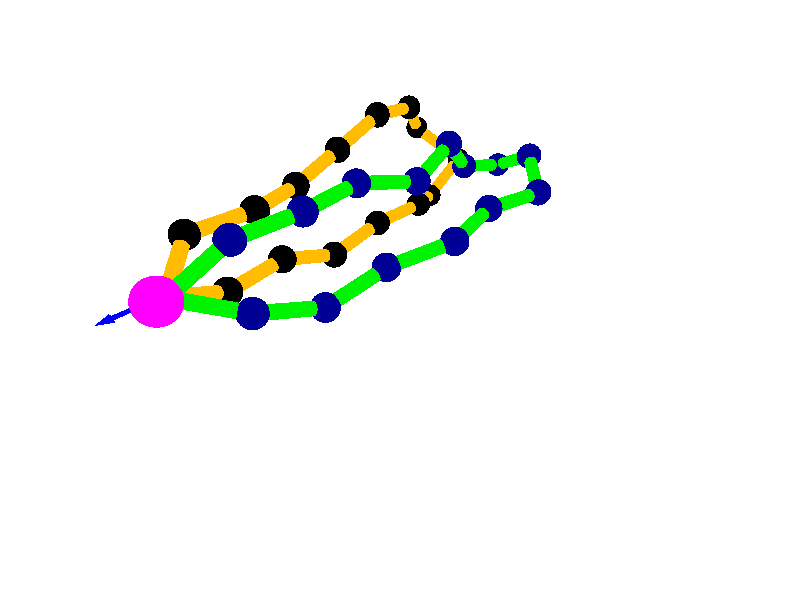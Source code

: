 #include "colors.inc"
#include "textures.inc"

// CAMERA, LIGHTS, AND CHECKERED BACKGROUND PLANE:
camera {location <-10,-10,-10> sky <0,0,-1> look_at 0}
light_source {<-10,-3,-18>, color White}
background { color rgb <1.0, 1.0, 1.0> }
//light_source {<-20, 00,-20>, color .6}
//light_source {<+10,-20,-20>, color .4}

#declare arr = union {
	cylinder {0,<0.5,0,0>, 0.02}
	cone{<0.5,0,0>, 0.04, <0.7,0,0>, 0 }  		
	pigment {color Blue}
	scale <1,2,1>
//	finish{phong 1}
} 





union{	
box {<0,0,0>, <-10.5,-8,-0.0> pigment { color 1.2*White}}
//box {<0,0,0>, <-10.5,-0.0,-5>pigment { color 1.5*White}}
//box {<0,0,0>, <-0.0,-8,-5> pigment { color 1.5*White}}
// grid coordinates
//cylinder {0,<-8,0,0>, 0.05}
//cylinder {0,<0,-6,0>, 0.05}
//cylinder {0,<0,0,-5>, 0.05}
//cylinder {<-8,0,0>,<-8,-6,0>, 0.03}
//cylinder {<0,-6,0>,<-8,-6,0>, 0.03}
//cylinder {<-8,0,0>,<-8,0,-5>, 0.03}
//cylinder {<0,0,-5>,<-8,0,-5>, 0.03}
//cylinder {<0,-6,0>,<0,-6,-5>, 0.03}
//cylinder {<0,0,-5>,<0,-6,-5>, 0.03}

 union{  
 	sphere{<4.2382688749478120E-003,-4.9855054240550783E-002,0>,0.3 texture{pigment{color 2*Magenta}} finish{phong 1}}
	object{arr  rotate<0,0,180>}
	union{	
		sphere{<0.839759, -0.669981, 0.283580>,	0.2}
		sphere{<1.776648, -0.856919, 0.579033>,	0.2 }
		sphere{<2.729676, -1.013058, 0.319497>,	0.2}
		sphere{<3.588657, -1.466057, 0.080869>,	0.2}
		sphere{<4.566778, -1.274397, -0.000029>,	0.2}
		sphere{<5.548086, -1.466831, 0.002032>,	0.2}
		sphere{<6.246263, -0.779688, -0.198925>,	0.2}
		sphere{<6.545694, 0.042727, 0.284785>,	0.2}
		sphere{ <5.579506, 0.044207, 0.026952>,	0.2}
		sphere{<4.859897, -0.206367, -0.620640>,	0.2}
		sphere{<3.917354, -0.428664, -0.371248>,	0.2}
		sphere{<2.964692, -0.196729, -0.567821>,	0.2}
		sphere{<1.970323, -0.296468, -0.531994>,	0.2}
		sphere{ <0.980422, -0.169988, -0.467978>,	0.2}
		texture{pigment{color 0.3*Blue}}
		finish{phong 1}
//		normal { bumps 0.4 scale 0.2 }
	}
		union{	
		sphere{<0.991352, 0.179832, 0.455388>,	0.2}
		sphere{<1.978902, 0.337039, 0.449802>,	0.2 }
		sphere{<2.922226, 0.355975, 0.781135>,	0.2}
		sphere{<3.907897, 0.424925, 0.627196>,	0.2}
		sphere{<4.907107, 0.457357, 0.650151>,	0.2}
		sphere{<5.738312, 0.943304, 0.920254>,	0.2}
		sphere{<6.635515, 1.041961, 0.489798>,	0.2}
		sphere{<6.251149, 1.795838, -0.043055>,	0.2}
		sphere{ <5.595824, 1.372292, -0.668482>,	0.2}
		sphere{<4.630903, 1.151971, -0.811255>,	0.2}
		sphere{<3.683918, 1.061149, -0.503080>,	0.2}
		sphere{<2.727817, 0.898941, -0.259031>,	0.2}
		sphere{<1.790523, 0.554723, -0.313745>,	0.2}
		sphere{ <0.793960, 0.635282, -0.294443>,	0.2}
		texture{pigment{color Black}}
		finish{phong 1}
//		normal { bumps 0.4 scale 0.2 }
	}
	union{	
		cylinder {<0.117377, -0.031596, 0.017820>,<0.839759, -0.669981, 0.283580>, 0.1}
		cylinder {<0.839759, -0.669981, 0.283580>,<1.776648, -0.856919, 0.579033>, 0.1}
		cylinder {<1.776648, -0.856919, 0.579033>,<2.729676, -1.013058, 0.319497>, 0.1}
		cylinder {<2.729676, -1.013058, 0.319497>,<3.588657, -1.466057, 0.080869>, 0.1}
		cylinder {<3.588657, -1.466057, 0.080869>,<4.566778, -1.274397, -0.000029>, 0.1}
		cylinder {<4.566778, -1.274397, -0.000029>,<5.548086, -1.466831, 0.002032>, 0.1}
		cylinder {<5.548086, -1.466831, 0.002032>,<6.246263, -0.779688, -0.198925>, 0.1}
		cylinder {<6.246263, -0.779688, -0.198925>,<6.545694, 0.042727, 0.284785>, 0.1}
		cylinder {<6.545694, 0.042727, 0.284785>,<5.579506, 0.044207, 0.026952>, 0.1}
		cylinder {<5.579506, 0.044207, 0.026952>,<4.859897, -0.206367, -0.620640>, 0.1}
		cylinder {<4.859897, -0.206367, -0.620640>,<3.917354, -0.428664, -0.371248>, 0.1}
		cylinder {<3.917354, -0.428664, -0.371248>,<2.964692, -0.196729, -0.567821>, 0.1}
		cylinder {<2.964692, -0.196729, -0.567821>,<1.970323, -0.296468, -0.531994>, 0.1}
		cylinder {<1.970323, -0.296468, -0.531994>,<0.980422, -0.169988, -0.467978>, 0.1}
		cylinder { <0.980422, -0.169988, -0.467978>,<0.117377, -0.031596, 0.017820>, 0.1}

		texture{pigment{color 0.9*Green}}
		finish{
			ambient .2
			diffuse .6
			specular .75
			roughness .001
			reflection 0.1
			}
//		finish{phong 0.3}
	}

	union{	
		cylinder {<0.117377, -0.031596, 0.017820>,<0.991352, 0.179832, 0.455388>, 0.1}
		cylinder {<0.991352, 0.179832, 0.455388>,<1.978902, 0.337039, 0.449802>, 0.1}
		cylinder {<1.978902, 0.337039, 0.449802>,<2.922226, 0.355975, 0.781135>, 0.1}
		cylinder {<2.922226, 0.355975, 0.781135>,<3.907897, 0.424925, 0.627196>, 0.1}
		cylinder {<3.907897, 0.424925, 0.627196>,<4.907107, 0.457357, 0.650151>, 0.1}
		cylinder {<4.907107, 0.457357, 0.650151>,<5.738312, 0.943304, 0.920254>, 0.1}
		cylinder {<5.738312, 0.943304, 0.920254>,<6.635515, 1.041961, 0.489798>, 0.1}
		cylinder {<6.635515, 1.041961, 0.489798>,<6.251149, 1.795838, -0.043055>, 0.1}
		cylinder {<6.251149, 1.795838, -0.043055>,<5.595824, 1.372292, -0.668482>, 0.1}
		cylinder {<5.595824, 1.372292, -0.668482>,<4.630903, 1.151971, -0.811255>, 0.1}
		cylinder {<4.630903, 1.151971, -0.811255>,<3.683918, 1.061149, -0.503080>, 0.1}
		cylinder {<3.683918, 1.061149, -0.503080>,<2.727817, 0.898941, -0.259031>, 0.1}
		cylinder {<2.727817, 0.898941, -0.259031>,<1.790523, 0.554723, -0.313745>, 0.1}
		cylinder {<1.790523, 0.554723, -0.313745>,<0.793960, 0.635282, -0.294443>, 0.1}		cylinder {<0.793960, 0.635282, -0.294443>,<0.117377, -0.031596, 0.017820>, 0.1}
		texture{pigment{color Orange}}
		finish{
			ambient .2
			diffuse .6
			specular .75
			roughness .001
			reflection 0.1
			}
//		finish{phong 0.3}
	}

	translate<-10,-4,-4>
 }
translate<2,0,-2>
}
